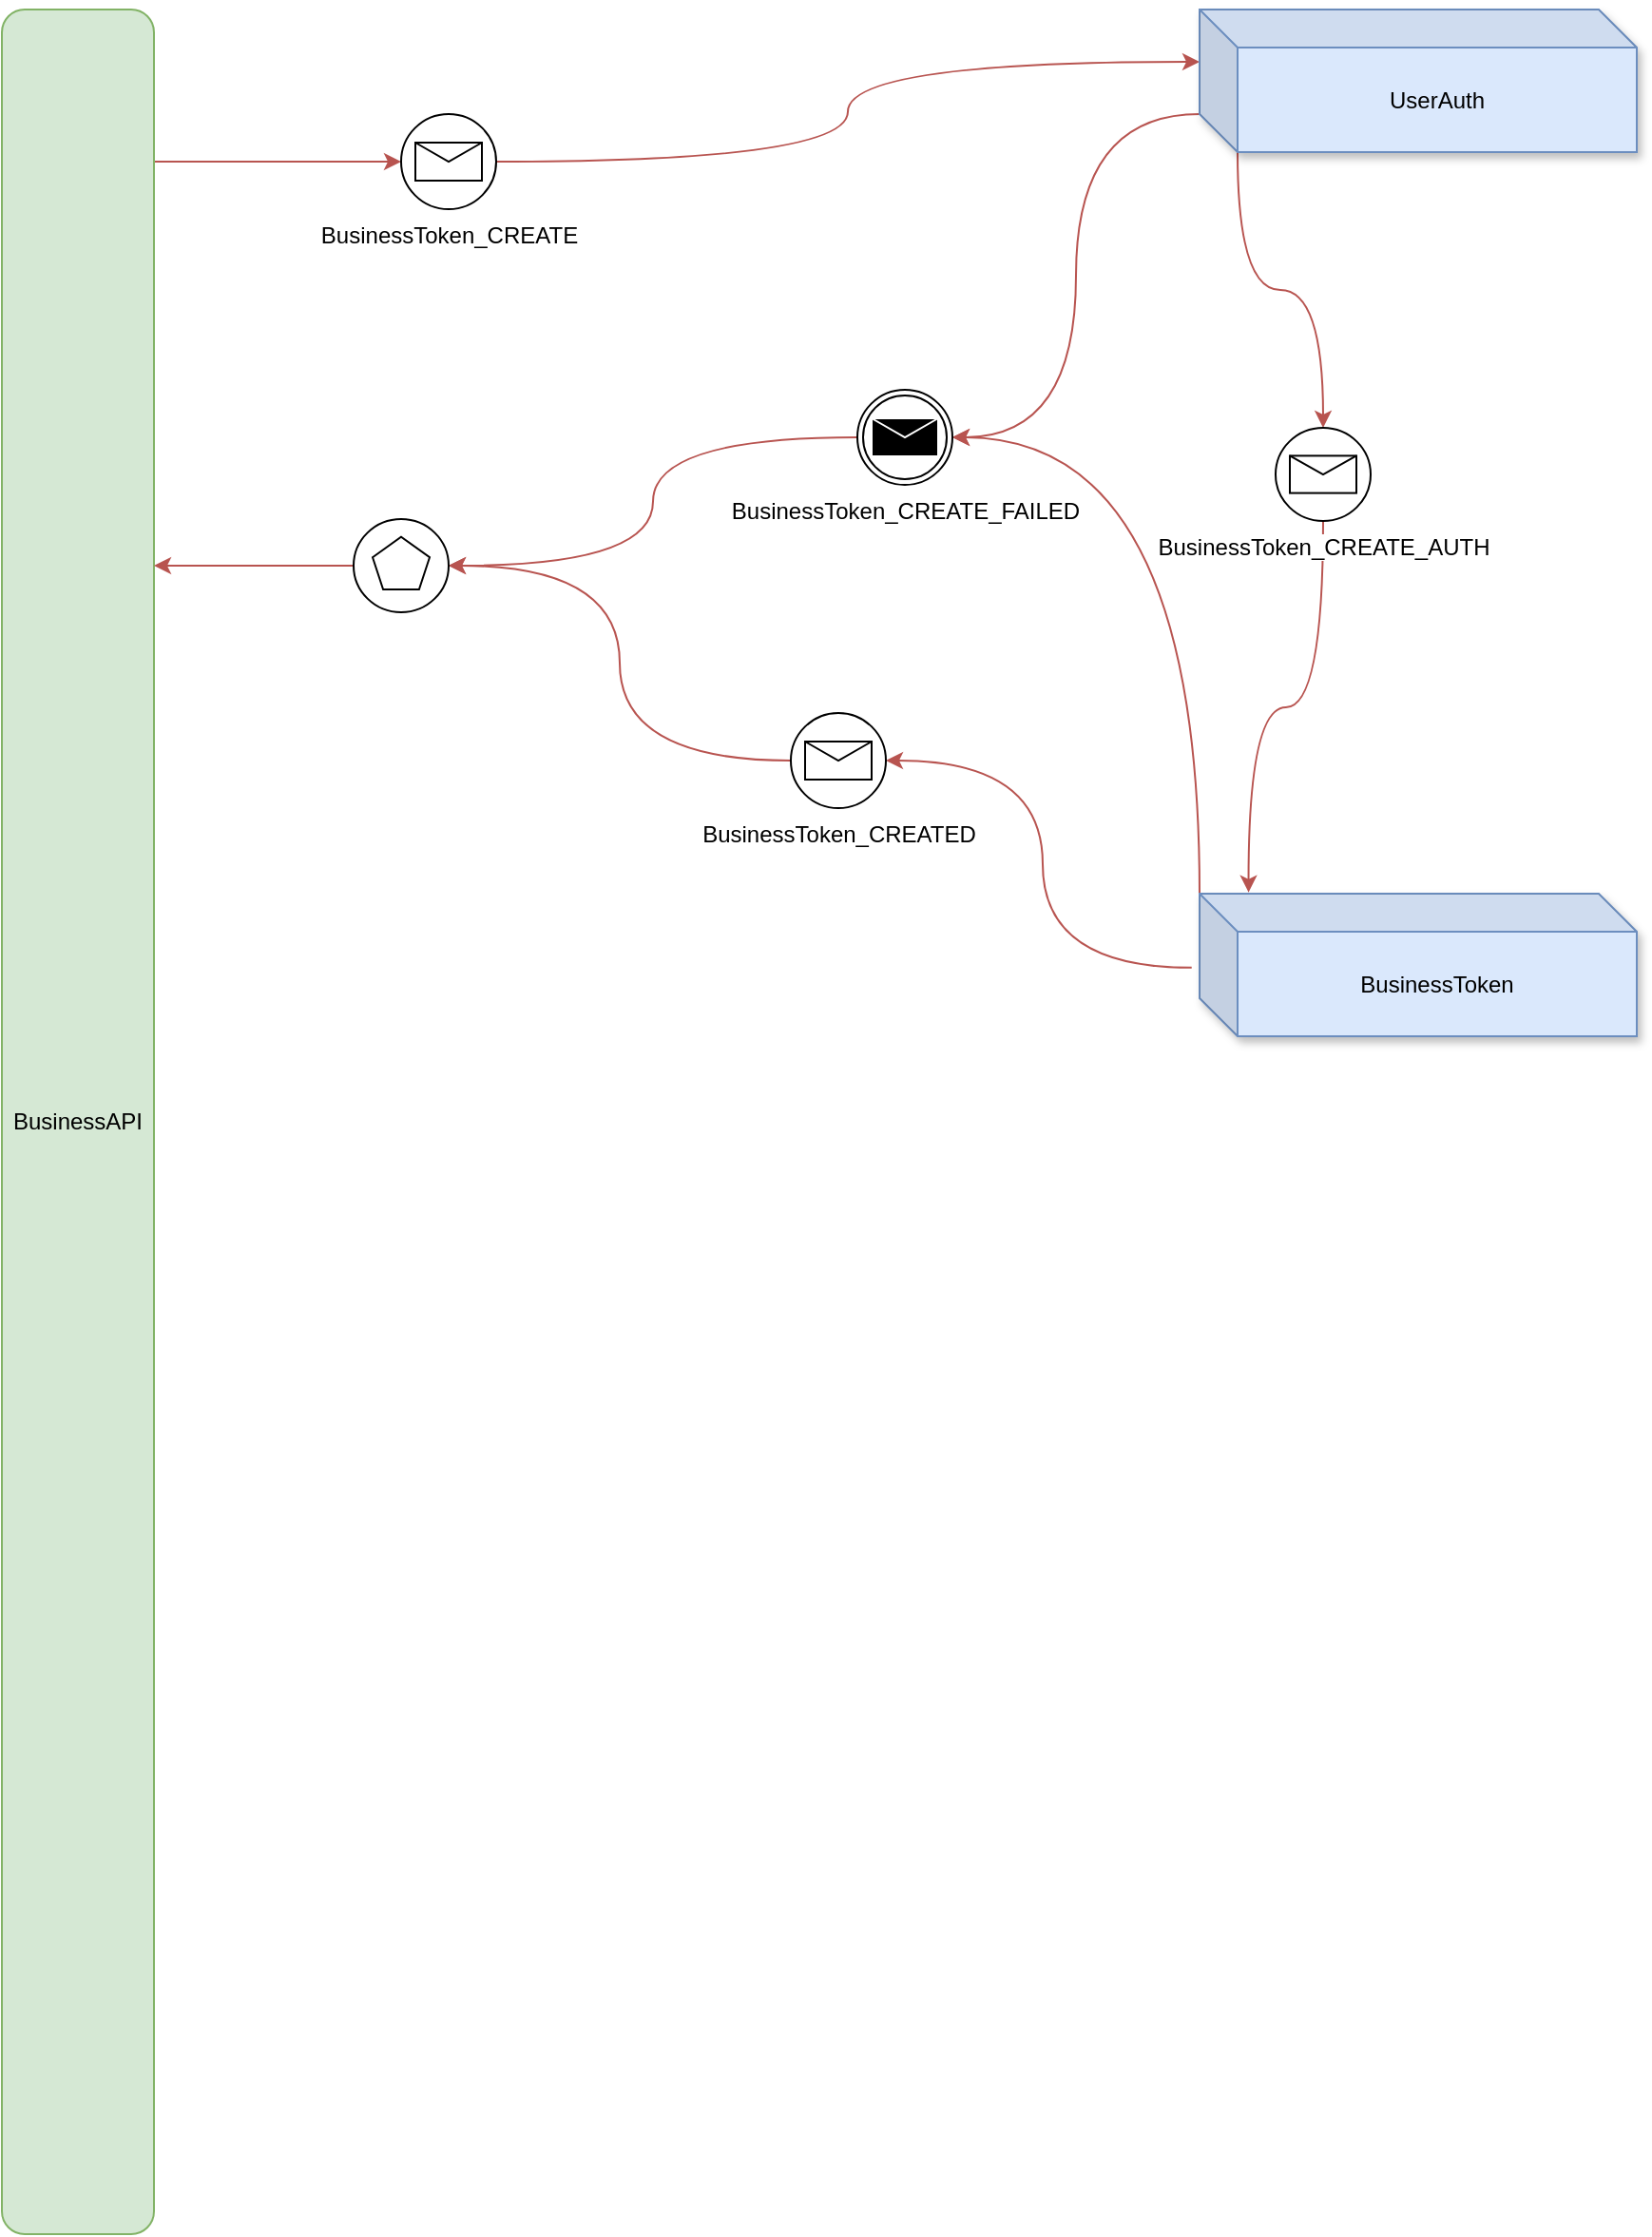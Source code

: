 <mxfile version="10.7.9" type="github"><diagram id="G9ngv5eZBeO5JTQZJbqn" name="Page-1"><mxGraphModel dx="1798" dy="821" grid="1" gridSize="10" guides="1" tooltips="1" connect="1" arrows="0" fold="1" page="0" pageScale="1" pageWidth="827" pageHeight="1169" math="0" shadow="0"><root><mxCell id="0"/><mxCell id="1" parent="0"/><mxCell id="2zB5madWd06cldK7rnbW-29" style="edgeStyle=orthogonalEdgeStyle;curved=1;orthogonalLoop=1;jettySize=auto;html=1;exitX=-0.018;exitY=0.519;exitDx=0;exitDy=0;entryX=1;entryY=0.5;entryDx=0;entryDy=0;exitPerimeter=0;fillColor=#f8cecc;strokeColor=#b85450;" parent="1" source="2zB5madWd06cldK7rnbW-33" target="2zB5madWd06cldK7rnbW-21" edge="1"><mxGeometry relative="1" as="geometry"/></mxCell><mxCell id="2zB5madWd06cldK7rnbW-17" style="edgeStyle=orthogonalEdgeStyle;rounded=0;orthogonalLoop=1;jettySize=auto;html=1;exitX=0;exitY=0.75;exitDx=0;exitDy=0;entryX=0;entryY=0.5;entryDx=0;entryDy=0;fillColor=#f8cecc;strokeColor=#b85450;" parent="1" source="2zB5madWd06cldK7rnbW-2" target="2zB5madWd06cldK7rnbW-5" edge="1"><mxGeometry relative="1" as="geometry"><Array as="points"><mxPoint x="-320" y="200"/></Array></mxGeometry></mxCell><mxCell id="2zB5madWd06cldK7rnbW-2" value="BusinessAPI" style="rounded=1;whiteSpace=wrap;html=1;direction=west;fillColor=#d5e8d4;strokeColor=#82b366;" parent="1" vertex="1"><mxGeometry x="-400" y="120" width="80" height="1170" as="geometry"/></mxCell><mxCell id="2zB5madWd06cldK7rnbW-27" style="edgeStyle=orthogonalEdgeStyle;orthogonalLoop=1;jettySize=auto;html=1;exitX=0;exitY=0;exitDx=20;exitDy=75;entryX=0.5;entryY=0;entryDx=0;entryDy=0;curved=1;exitPerimeter=0;fillColor=#f8cecc;strokeColor=#b85450;" parent="1" source="2zB5madWd06cldK7rnbW-31" target="2zB5madWd06cldK7rnbW-13" edge="1"><mxGeometry relative="1" as="geometry"/></mxCell><mxCell id="2zB5madWd06cldK7rnbW-32" style="edgeStyle=orthogonalEdgeStyle;curved=1;orthogonalLoop=1;jettySize=auto;html=1;exitX=1;exitY=0.5;exitDx=0;exitDy=0;entryX=0;entryY=0;entryDx=0;entryDy=27.5;entryPerimeter=0;fillColor=#f8cecc;strokeColor=#b85450;" parent="1" source="2zB5madWd06cldK7rnbW-5" target="2zB5madWd06cldK7rnbW-31" edge="1"><mxGeometry relative="1" as="geometry"/></mxCell><mxCell id="2zB5madWd06cldK7rnbW-5" value="BusinessToken_CREATE" style="shape=mxgraph.bpmn.shape;html=1;verticalLabelPosition=bottom;labelBackgroundColor=#ffffff;verticalAlign=top;align=center;perimeter=ellipsePerimeter;outlineConnect=0;outline=standard;symbol=message;" parent="1" vertex="1"><mxGeometry x="-190" y="175" width="50" height="50" as="geometry"/></mxCell><mxCell id="2zB5madWd06cldK7rnbW-28" style="edgeStyle=orthogonalEdgeStyle;curved=1;orthogonalLoop=1;jettySize=auto;html=1;exitX=0.5;exitY=1;exitDx=0;exitDy=0;entryX=0.112;entryY=-0.009;entryDx=0;entryDy=0;entryPerimeter=0;fillColor=#f8cecc;strokeColor=#b85450;" parent="1" source="2zB5madWd06cldK7rnbW-13" target="2zB5madWd06cldK7rnbW-33" edge="1"><mxGeometry relative="1" as="geometry"/></mxCell><mxCell id="2zB5madWd06cldK7rnbW-13" value="BusinessToken_CREATE_AUTH" style="shape=mxgraph.bpmn.shape;html=1;verticalLabelPosition=bottom;labelBackgroundColor=#ffffff;verticalAlign=top;align=center;perimeter=ellipsePerimeter;outlineConnect=0;outline=standard;symbol=message;" parent="1" vertex="1"><mxGeometry x="270" y="340" width="50" height="49" as="geometry"/></mxCell><mxCell id="2zB5madWd06cldK7rnbW-46" style="edgeStyle=orthogonalEdgeStyle;curved=1;orthogonalLoop=1;jettySize=auto;html=1;exitX=0;exitY=0.5;exitDx=0;exitDy=0;entryX=1;entryY=0.5;entryDx=0;entryDy=0;fillColor=#f8cecc;strokeColor=#b85450;" parent="1" source="2zB5madWd06cldK7rnbW-21" target="2zB5madWd06cldK7rnbW-44" edge="1"><mxGeometry relative="1" as="geometry"/></mxCell><mxCell id="2zB5madWd06cldK7rnbW-21" value="BusinessToken_CREATED" style="shape=mxgraph.bpmn.shape;html=1;verticalLabelPosition=bottom;labelBackgroundColor=#ffffff;verticalAlign=top;align=center;perimeter=ellipsePerimeter;outlineConnect=0;outline=eventInt;symbol=message;" parent="1" vertex="1"><mxGeometry x="15" y="490" width="50" height="50" as="geometry"/></mxCell><mxCell id="2zB5madWd06cldK7rnbW-40" style="edgeStyle=orthogonalEdgeStyle;curved=1;orthogonalLoop=1;jettySize=auto;html=1;exitX=0;exitY=0;exitDx=0;exitDy=55;exitPerimeter=0;entryX=1;entryY=0.5;entryDx=0;entryDy=0;fillColor=#f8cecc;strokeColor=#b85450;" parent="1" source="2zB5madWd06cldK7rnbW-31" target="2zB5madWd06cldK7rnbW-39" edge="1"><mxGeometry relative="1" as="geometry"/></mxCell><mxCell id="2zB5madWd06cldK7rnbW-31" value="UserAuth" style="shape=cube;whiteSpace=wrap;html=1;boundedLbl=1;backgroundOutline=1;darkOpacity=0.05;darkOpacity2=0.1;fillColor=#dae8fc;strokeColor=#6c8ebf;shadow=1;" parent="1" vertex="1"><mxGeometry x="230" y="120" width="230" height="75" as="geometry"/></mxCell><mxCell id="2zB5madWd06cldK7rnbW-41" style="edgeStyle=orthogonalEdgeStyle;curved=1;orthogonalLoop=1;jettySize=auto;html=1;exitX=0;exitY=0;exitDx=0;exitDy=0;exitPerimeter=0;entryX=1;entryY=0.5;entryDx=0;entryDy=0;fillColor=#f8cecc;strokeColor=#b85450;" parent="1" source="2zB5madWd06cldK7rnbW-33" target="2zB5madWd06cldK7rnbW-39" edge="1"><mxGeometry relative="1" as="geometry"/></mxCell><mxCell id="2zB5madWd06cldK7rnbW-33" value="BusinessToken" style="shape=cube;whiteSpace=wrap;html=1;boundedLbl=1;backgroundOutline=1;darkOpacity=0.05;darkOpacity2=0.1;fillColor=#dae8fc;strokeColor=#6c8ebf;shadow=1;" parent="1" vertex="1"><mxGeometry x="230" y="585" width="230" height="75" as="geometry"/></mxCell><mxCell id="2zB5madWd06cldK7rnbW-45" style="edgeStyle=orthogonalEdgeStyle;curved=1;orthogonalLoop=1;jettySize=auto;html=1;exitX=0;exitY=0.5;exitDx=0;exitDy=0;entryX=1;entryY=0.5;entryDx=0;entryDy=0;fillColor=#f8cecc;strokeColor=#b85450;" parent="1" source="2zB5madWd06cldK7rnbW-39" target="2zB5madWd06cldK7rnbW-44" edge="1"><mxGeometry relative="1" as="geometry"/></mxCell><mxCell id="2zB5madWd06cldK7rnbW-39" value="BusinessToken_CREATE_FAILED" style="shape=mxgraph.bpmn.shape;html=1;verticalLabelPosition=bottom;labelBackgroundColor=#ffffff;verticalAlign=top;align=center;perimeter=ellipsePerimeter;outlineConnect=0;outline=throwing;symbol=message;" parent="1" vertex="1"><mxGeometry x="50" y="320" width="50" height="50" as="geometry"/></mxCell><mxCell id="2zB5madWd06cldK7rnbW-47" style="edgeStyle=orthogonalEdgeStyle;curved=1;orthogonalLoop=1;jettySize=auto;html=1;exitX=0;exitY=0.5;exitDx=0;exitDy=0;entryX=0;entryY=0.75;entryDx=0;entryDy=0;fillColor=#f8cecc;strokeColor=#b85450;" parent="1" source="2zB5madWd06cldK7rnbW-44" target="2zB5madWd06cldK7rnbW-2" edge="1"><mxGeometry relative="1" as="geometry"/></mxCell><mxCell id="2zB5madWd06cldK7rnbW-44" value="" style="shape=mxgraph.bpmn.shape;html=1;verticalLabelPosition=bottom;labelBackgroundColor=#ffffff;verticalAlign=top;align=center;perimeter=ellipsePerimeter;outlineConnect=0;outline=standard;symbol=multiple;" parent="1" vertex="1"><mxGeometry x="-215" y="388" width="50" height="49" as="geometry"/></mxCell></root></mxGraphModel></diagram></mxfile>